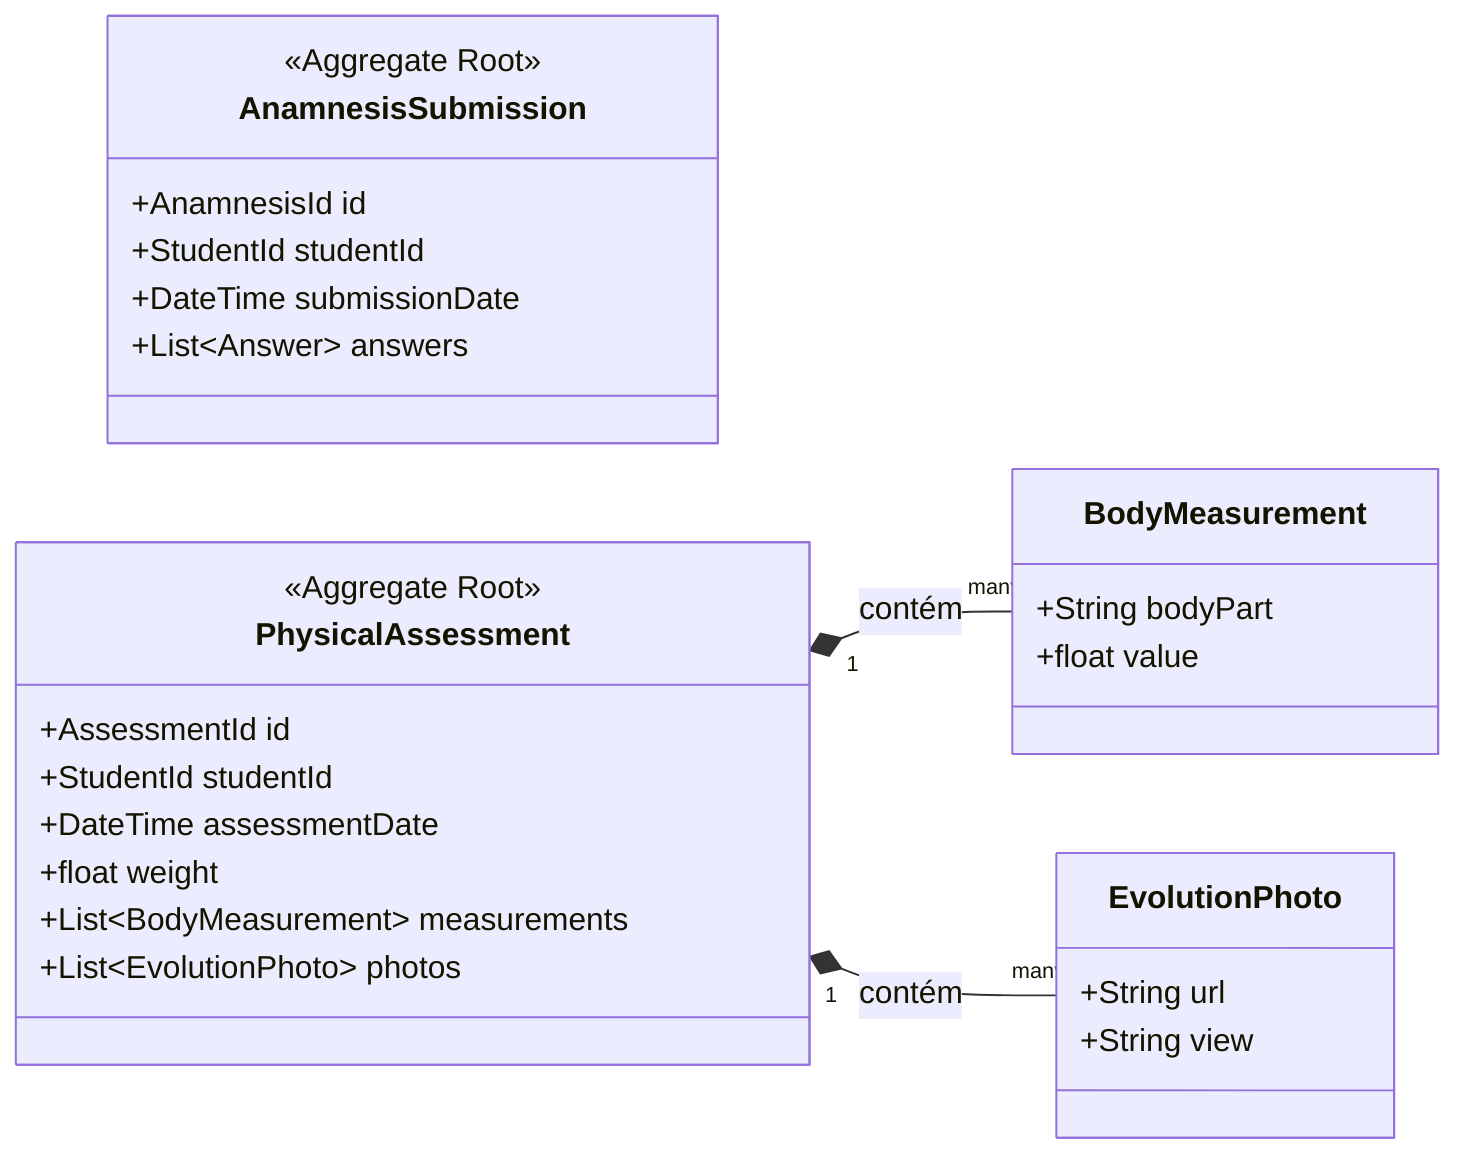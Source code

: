classDiagram
    direction LR

    class AnamnesisSubmission {
        <<Aggregate Root>>
        +AnamnesisId id
        +StudentId studentId
        +DateTime submissionDate
        +List~Answer~ answers
    }

    class PhysicalAssessment {
        <<Aggregate Root>>
        +AssessmentId id
        +StudentId studentId
        +DateTime assessmentDate
        +float weight
        +List~BodyMeasurement~ measurements
        +List~EvolutionPhoto~ photos
    }

    class BodyMeasurement {
        +String bodyPart
        +float value
    }

    class EvolutionPhoto {
        +String url
        +String view
    }

    PhysicalAssessment "1" *-- "many" BodyMeasurement : contém
    PhysicalAssessment "1" *-- "many" EvolutionPhoto : contém